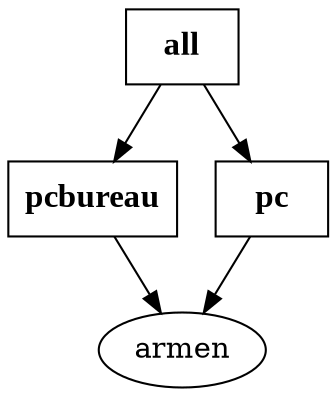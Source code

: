 digraph armen {
  pcbureau -> armen;
  all -> pcbureau;
  pc -> armen;
  all -> pc;
  pcbureau [shape=record label=<<font face="Times New Roman, Bold" point-size="16">pcbureau</font>>]
  all [shape=record label=<<font face="Times New Roman, Bold" point-size="16">all</font>>]
  armen [label="armen"]
  pc [shape=record label=<<font face="Times New Roman, Bold" point-size="16">pc</font>>]
}
